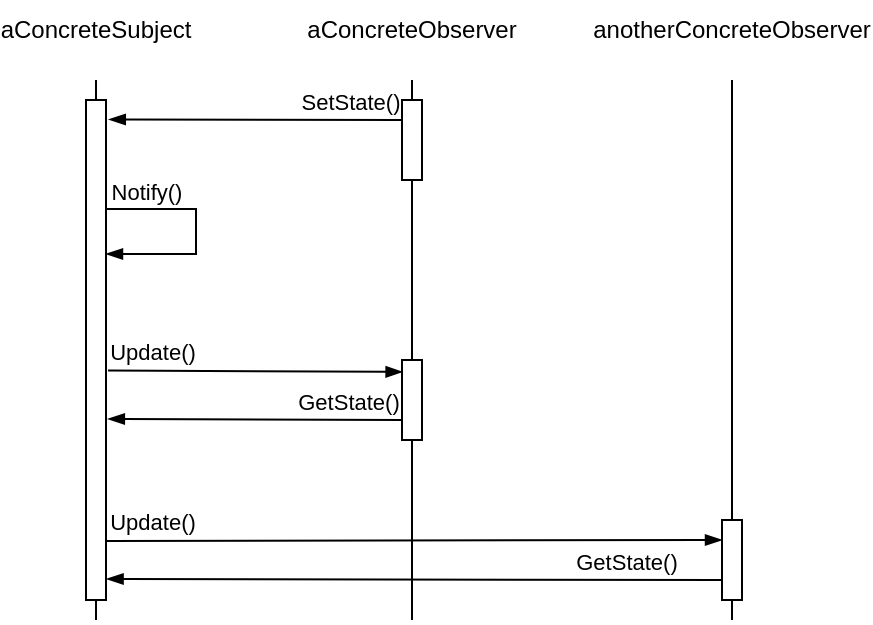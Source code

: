 <mxfile version="21.2.8" type="device">
  <diagram name="Page-1" id="aU8mdLDrFYo-eYV7uGZg">
    <mxGraphModel dx="1207" dy="808" grid="1" gridSize="10" guides="1" tooltips="1" connect="1" arrows="1" fold="1" page="1" pageScale="1" pageWidth="850" pageHeight="1100" math="0" shadow="0">
      <root>
        <mxCell id="0" />
        <mxCell id="1" parent="0" />
        <mxCell id="Z-N2-yIpIPC_vRLjOIPU-1" value="" style="endArrow=none;html=1;rounded=0;" edge="1" parent="1" source="Z-N2-yIpIPC_vRLjOIPU-7">
          <mxGeometry width="50" height="50" relative="1" as="geometry">
            <mxPoint x="150" y="400" as="sourcePoint" />
            <mxPoint x="150" y="130" as="targetPoint" />
          </mxGeometry>
        </mxCell>
        <mxCell id="Z-N2-yIpIPC_vRLjOIPU-2" value="aConcreteSubject" style="text;html=1;strokeColor=none;fillColor=none;align=center;verticalAlign=middle;whiteSpace=wrap;rounded=0;" vertex="1" parent="1">
          <mxGeometry x="120" y="90" width="60" height="30" as="geometry" />
        </mxCell>
        <mxCell id="Z-N2-yIpIPC_vRLjOIPU-3" value="" style="endArrow=none;html=1;rounded=0;" edge="1" parent="1" source="Z-N2-yIpIPC_vRLjOIPU-10">
          <mxGeometry width="50" height="50" relative="1" as="geometry">
            <mxPoint x="308" y="400" as="sourcePoint" />
            <mxPoint x="308" y="130" as="targetPoint" />
          </mxGeometry>
        </mxCell>
        <mxCell id="Z-N2-yIpIPC_vRLjOIPU-4" value="aConcreteObserver" style="text;html=1;strokeColor=none;fillColor=none;align=center;verticalAlign=middle;whiteSpace=wrap;rounded=0;" vertex="1" parent="1">
          <mxGeometry x="278" y="90" width="60" height="30" as="geometry" />
        </mxCell>
        <mxCell id="Z-N2-yIpIPC_vRLjOIPU-5" value="" style="endArrow=none;html=1;rounded=0;" edge="1" parent="1" source="Z-N2-yIpIPC_vRLjOIPU-12">
          <mxGeometry width="50" height="50" relative="1" as="geometry">
            <mxPoint x="468" y="400" as="sourcePoint" />
            <mxPoint x="468" y="130" as="targetPoint" />
          </mxGeometry>
        </mxCell>
        <mxCell id="Z-N2-yIpIPC_vRLjOIPU-6" value="anotherConcreteObserver" style="text;html=1;strokeColor=none;fillColor=none;align=center;verticalAlign=middle;whiteSpace=wrap;rounded=0;" vertex="1" parent="1">
          <mxGeometry x="438" y="90" width="60" height="30" as="geometry" />
        </mxCell>
        <mxCell id="Z-N2-yIpIPC_vRLjOIPU-8" value="" style="endArrow=none;html=1;rounded=0;" edge="1" parent="1" target="Z-N2-yIpIPC_vRLjOIPU-7">
          <mxGeometry width="50" height="50" relative="1" as="geometry">
            <mxPoint x="150" y="400" as="sourcePoint" />
            <mxPoint x="150" y="130" as="targetPoint" />
          </mxGeometry>
        </mxCell>
        <mxCell id="Z-N2-yIpIPC_vRLjOIPU-7" value="" style="rounded=0;whiteSpace=wrap;html=1;" vertex="1" parent="1">
          <mxGeometry x="145" y="140" width="10" height="250" as="geometry" />
        </mxCell>
        <mxCell id="Z-N2-yIpIPC_vRLjOIPU-9" value="" style="rounded=0;whiteSpace=wrap;html=1;" vertex="1" parent="1">
          <mxGeometry x="303" y="140" width="10" height="40" as="geometry" />
        </mxCell>
        <mxCell id="Z-N2-yIpIPC_vRLjOIPU-11" value="" style="endArrow=none;html=1;rounded=0;" edge="1" parent="1" target="Z-N2-yIpIPC_vRLjOIPU-10">
          <mxGeometry width="50" height="50" relative="1" as="geometry">
            <mxPoint x="308" y="400" as="sourcePoint" />
            <mxPoint x="308" y="130" as="targetPoint" />
          </mxGeometry>
        </mxCell>
        <mxCell id="Z-N2-yIpIPC_vRLjOIPU-10" value="" style="rounded=0;whiteSpace=wrap;html=1;" vertex="1" parent="1">
          <mxGeometry x="303" y="270" width="10" height="40" as="geometry" />
        </mxCell>
        <mxCell id="Z-N2-yIpIPC_vRLjOIPU-13" value="" style="endArrow=none;html=1;rounded=0;" edge="1" parent="1" target="Z-N2-yIpIPC_vRLjOIPU-12">
          <mxGeometry width="50" height="50" relative="1" as="geometry">
            <mxPoint x="468" y="400" as="sourcePoint" />
            <mxPoint x="468" y="130" as="targetPoint" />
          </mxGeometry>
        </mxCell>
        <mxCell id="Z-N2-yIpIPC_vRLjOIPU-12" value="" style="rounded=0;whiteSpace=wrap;html=1;" vertex="1" parent="1">
          <mxGeometry x="463" y="350" width="10" height="40" as="geometry" />
        </mxCell>
        <mxCell id="Z-N2-yIpIPC_vRLjOIPU-14" value="" style="endArrow=blockThin;html=1;rounded=0;endFill=1;exitX=0;exitY=0.25;exitDx=0;exitDy=0;entryX=1.141;entryY=0.039;entryDx=0;entryDy=0;entryPerimeter=0;" edge="1" parent="1" source="Z-N2-yIpIPC_vRLjOIPU-9" target="Z-N2-yIpIPC_vRLjOIPU-7">
          <mxGeometry width="50" height="50" relative="1" as="geometry">
            <mxPoint x="230" y="240" as="sourcePoint" />
            <mxPoint x="180" y="150" as="targetPoint" />
          </mxGeometry>
        </mxCell>
        <mxCell id="Z-N2-yIpIPC_vRLjOIPU-15" value="SetState()" style="edgeLabel;html=1;align=center;verticalAlign=middle;resizable=0;points=[];" vertex="1" connectable="0" parent="Z-N2-yIpIPC_vRLjOIPU-14">
          <mxGeometry x="-0.737" y="1" relative="1" as="geometry">
            <mxPoint x="-7" y="-10" as="offset" />
          </mxGeometry>
        </mxCell>
        <mxCell id="Z-N2-yIpIPC_vRLjOIPU-16" value="" style="endArrow=blockThin;html=1;rounded=0;endFill=1;exitX=0.986;exitY=0.19;exitDx=0;exitDy=0;exitPerimeter=0;edgeStyle=orthogonalEdgeStyle;elbow=vertical;" edge="1" parent="1">
          <mxGeometry width="50" height="50" relative="1" as="geometry">
            <mxPoint x="154.86" y="194.5" as="sourcePoint" />
            <mxPoint x="155" y="217" as="targetPoint" />
            <Array as="points">
              <mxPoint x="200" y="194" />
              <mxPoint x="200" y="217" />
              <mxPoint x="155" y="217" />
            </Array>
          </mxGeometry>
        </mxCell>
        <mxCell id="Z-N2-yIpIPC_vRLjOIPU-19" value="Notify()" style="edgeLabel;html=1;align=center;verticalAlign=middle;resizable=0;points=[];" vertex="1" connectable="0" parent="Z-N2-yIpIPC_vRLjOIPU-16">
          <mxGeometry x="-0.657" y="1" relative="1" as="geometry">
            <mxPoint y="-8" as="offset" />
          </mxGeometry>
        </mxCell>
        <mxCell id="Z-N2-yIpIPC_vRLjOIPU-20" value="" style="endArrow=blockThin;html=1;rounded=0;endFill=1;exitX=1.102;exitY=0.541;exitDx=0;exitDy=0;entryX=0.029;entryY=0.149;entryDx=0;entryDy=0;entryPerimeter=0;exitPerimeter=0;" edge="1" parent="1" source="Z-N2-yIpIPC_vRLjOIPU-7" target="Z-N2-yIpIPC_vRLjOIPU-10">
          <mxGeometry width="50" height="50" relative="1" as="geometry">
            <mxPoint x="335" y="160" as="sourcePoint" />
            <mxPoint x="166" y="160" as="targetPoint" />
          </mxGeometry>
        </mxCell>
        <mxCell id="Z-N2-yIpIPC_vRLjOIPU-21" value="Update()" style="edgeLabel;html=1;align=center;verticalAlign=middle;resizable=0;points=[];" vertex="1" connectable="0" parent="Z-N2-yIpIPC_vRLjOIPU-20">
          <mxGeometry x="-0.737" y="1" relative="1" as="geometry">
            <mxPoint x="2" y="-9" as="offset" />
          </mxGeometry>
        </mxCell>
        <mxCell id="Z-N2-yIpIPC_vRLjOIPU-22" value="" style="endArrow=blockThin;html=1;rounded=0;endFill=1;exitX=0;exitY=0.75;exitDx=0;exitDy=0;entryX=1.094;entryY=0.638;entryDx=0;entryDy=0;entryPerimeter=0;" edge="1" parent="1" source="Z-N2-yIpIPC_vRLjOIPU-10" target="Z-N2-yIpIPC_vRLjOIPU-7">
          <mxGeometry width="50" height="50" relative="1" as="geometry">
            <mxPoint x="166" y="285" as="sourcePoint" />
            <mxPoint x="336" y="286" as="targetPoint" />
          </mxGeometry>
        </mxCell>
        <mxCell id="Z-N2-yIpIPC_vRLjOIPU-23" value="GetState()" style="edgeLabel;html=1;align=center;verticalAlign=middle;resizable=0;points=[];" vertex="1" connectable="0" parent="Z-N2-yIpIPC_vRLjOIPU-22">
          <mxGeometry x="-0.737" y="1" relative="1" as="geometry">
            <mxPoint x="-8" y="-10" as="offset" />
          </mxGeometry>
        </mxCell>
        <mxCell id="Z-N2-yIpIPC_vRLjOIPU-24" value="" style="endArrow=blockThin;html=1;rounded=0;endFill=1;exitX=1.038;exitY=0.882;exitDx=0;exitDy=0;entryX=0;entryY=0.25;entryDx=0;entryDy=0;exitPerimeter=0;" edge="1" parent="1" source="Z-N2-yIpIPC_vRLjOIPU-7" target="Z-N2-yIpIPC_vRLjOIPU-12">
          <mxGeometry width="50" height="50" relative="1" as="geometry">
            <mxPoint x="180" y="360" as="sourcePoint" />
            <mxPoint x="349" y="361" as="targetPoint" />
          </mxGeometry>
        </mxCell>
        <mxCell id="Z-N2-yIpIPC_vRLjOIPU-25" value="Update()" style="edgeLabel;html=1;align=center;verticalAlign=middle;resizable=0;points=[];" vertex="1" connectable="0" parent="Z-N2-yIpIPC_vRLjOIPU-24">
          <mxGeometry x="-0.737" y="1" relative="1" as="geometry">
            <mxPoint x="-18" y="-9" as="offset" />
          </mxGeometry>
        </mxCell>
        <mxCell id="Z-N2-yIpIPC_vRLjOIPU-26" value="" style="endArrow=blockThin;html=1;rounded=0;endFill=1;exitX=0;exitY=0.75;exitDx=0;exitDy=0;entryX=1.03;entryY=0.958;entryDx=0;entryDy=0;entryPerimeter=0;" edge="1" parent="1" source="Z-N2-yIpIPC_vRLjOIPU-12" target="Z-N2-yIpIPC_vRLjOIPU-7">
          <mxGeometry width="50" height="50" relative="1" as="geometry">
            <mxPoint x="325" y="380" as="sourcePoint" />
            <mxPoint x="170" y="380" as="targetPoint" />
          </mxGeometry>
        </mxCell>
        <mxCell id="Z-N2-yIpIPC_vRLjOIPU-27" value="GetState()" style="edgeLabel;html=1;align=center;verticalAlign=middle;resizable=0;points=[];" vertex="1" connectable="0" parent="Z-N2-yIpIPC_vRLjOIPU-26">
          <mxGeometry x="-0.737" y="1" relative="1" as="geometry">
            <mxPoint x="-8" y="-10" as="offset" />
          </mxGeometry>
        </mxCell>
      </root>
    </mxGraphModel>
  </diagram>
</mxfile>
